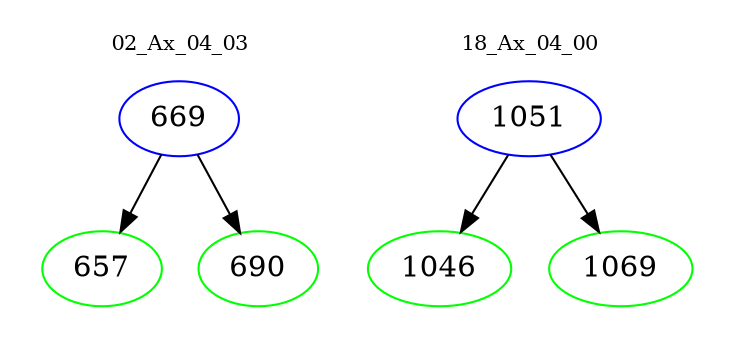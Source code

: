 digraph{
subgraph cluster_0 {
color = white
label = "02_Ax_04_03";
fontsize=10;
T0_669 [label="669", color="blue"]
T0_669 -> T0_657 [color="black"]
T0_657 [label="657", color="green"]
T0_669 -> T0_690 [color="black"]
T0_690 [label="690", color="green"]
}
subgraph cluster_1 {
color = white
label = "18_Ax_04_00";
fontsize=10;
T1_1051 [label="1051", color="blue"]
T1_1051 -> T1_1046 [color="black"]
T1_1046 [label="1046", color="green"]
T1_1051 -> T1_1069 [color="black"]
T1_1069 [label="1069", color="green"]
}
}

